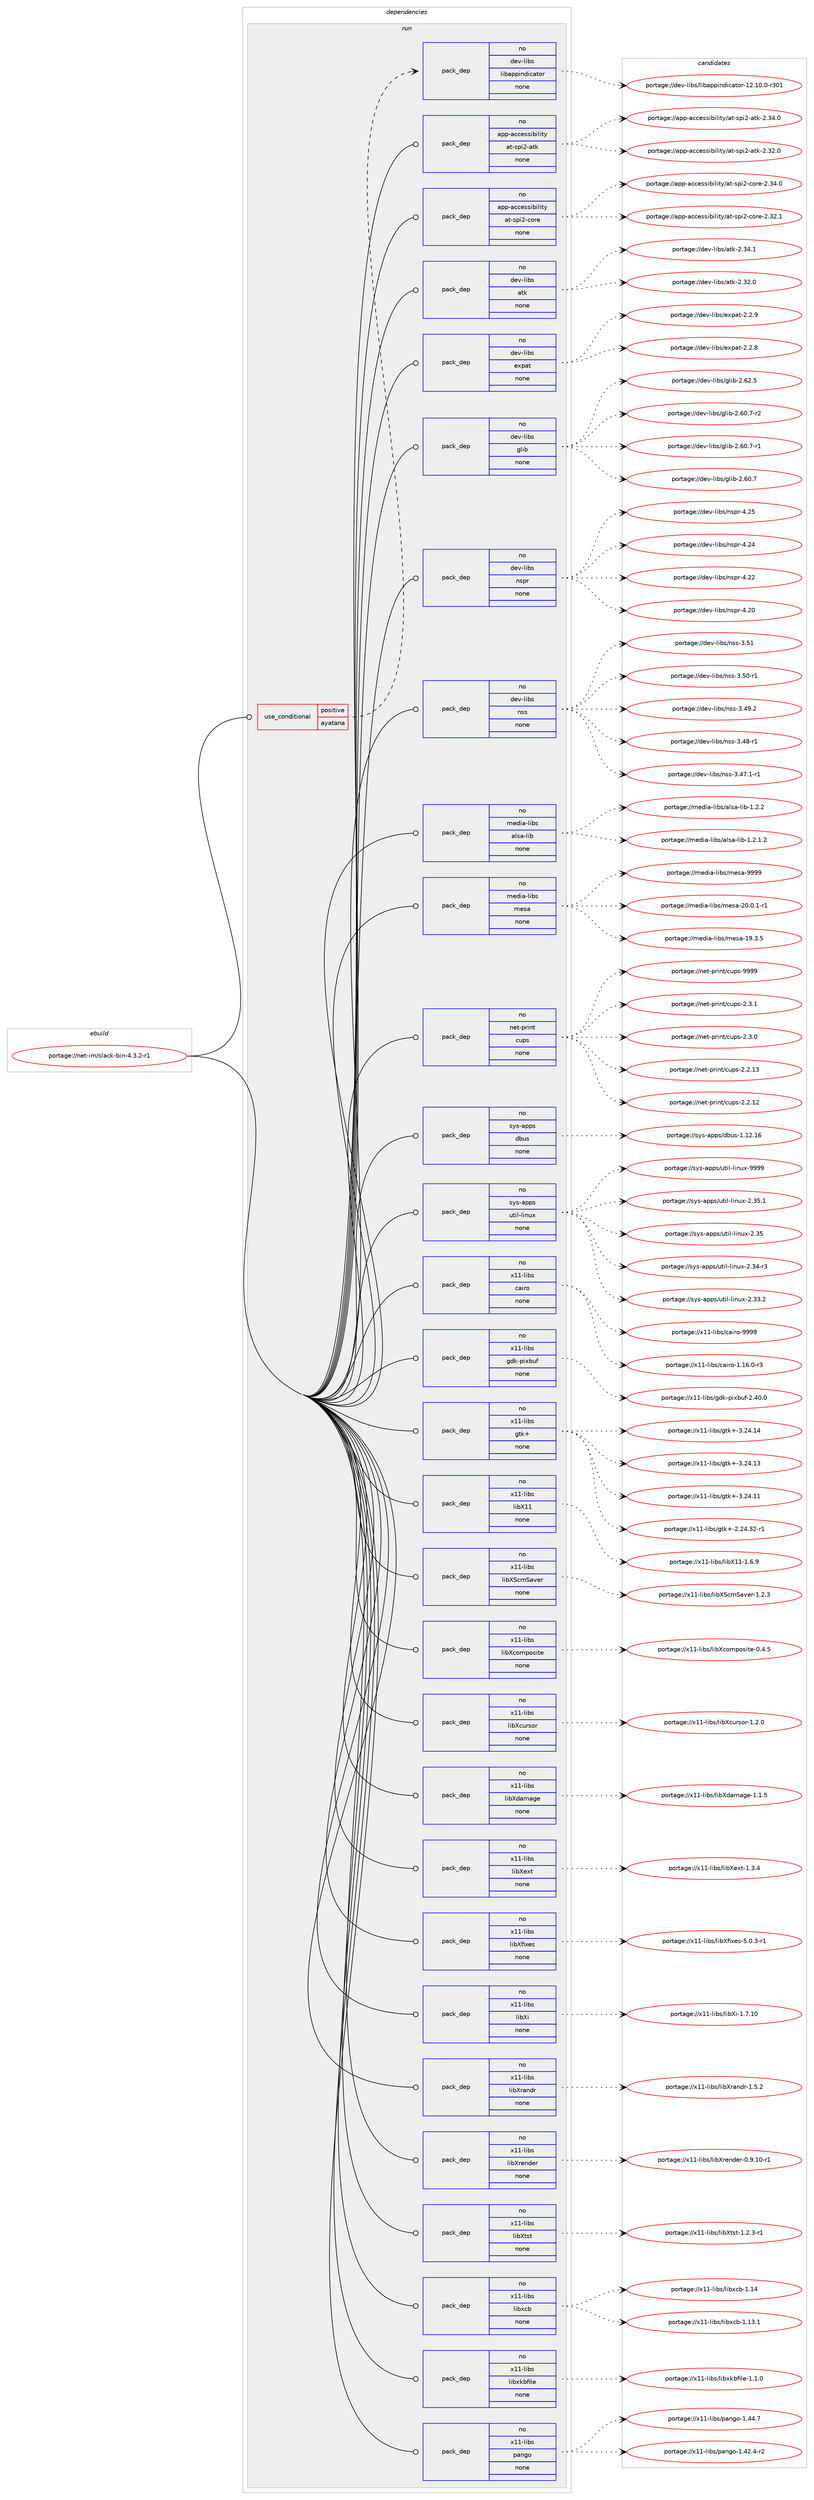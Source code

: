 digraph prolog {

# *************
# Graph options
# *************

newrank=true;
concentrate=true;
compound=true;
graph [rankdir=LR,fontname=Helvetica,fontsize=10,ranksep=1.5];#, ranksep=2.5, nodesep=0.2];
edge  [arrowhead=vee];
node  [fontname=Helvetica,fontsize=10];

# **********
# The ebuild
# **********

subgraph cluster_leftcol {
color=gray;
rank=same;
label=<<i>ebuild</i>>;
id [label="portage://net-im/slack-bin-4.3.2-r1", color=red, width=4, href="../net-im/slack-bin-4.3.2-r1.svg"];
}

# ****************
# The dependencies
# ****************

subgraph cluster_midcol {
color=gray;
label=<<i>dependencies</i>>;
subgraph cluster_compile {
fillcolor="#eeeeee";
style=filled;
label=<<i>compile</i>>;
}
subgraph cluster_compileandrun {
fillcolor="#eeeeee";
style=filled;
label=<<i>compile and run</i>>;
}
subgraph cluster_run {
fillcolor="#eeeeee";
style=filled;
label=<<i>run</i>>;
subgraph cond12118 {
dependency60491 [label=<<TABLE BORDER="0" CELLBORDER="1" CELLSPACING="0" CELLPADDING="4"><TR><TD ROWSPAN="3" CELLPADDING="10">use_conditional</TD></TR><TR><TD>positive</TD></TR><TR><TD>ayatana</TD></TR></TABLE>>, shape=none, color=red];
subgraph pack47191 {
dependency60492 [label=<<TABLE BORDER="0" CELLBORDER="1" CELLSPACING="0" CELLPADDING="4" WIDTH="220"><TR><TD ROWSPAN="6" CELLPADDING="30">pack_dep</TD></TR><TR><TD WIDTH="110">no</TD></TR><TR><TD>dev-libs</TD></TR><TR><TD>libappindicator</TD></TR><TR><TD>none</TD></TR><TR><TD></TD></TR></TABLE>>, shape=none, color=blue];
}
dependency60491:e -> dependency60492:w [weight=20,style="dashed",arrowhead="vee"];
}
id:e -> dependency60491:w [weight=20,style="solid",arrowhead="odot"];
subgraph pack47192 {
dependency60493 [label=<<TABLE BORDER="0" CELLBORDER="1" CELLSPACING="0" CELLPADDING="4" WIDTH="220"><TR><TD ROWSPAN="6" CELLPADDING="30">pack_dep</TD></TR><TR><TD WIDTH="110">no</TD></TR><TR><TD>app-accessibility</TD></TR><TR><TD>at-spi2-atk</TD></TR><TR><TD>none</TD></TR><TR><TD></TD></TR></TABLE>>, shape=none, color=blue];
}
id:e -> dependency60493:w [weight=20,style="solid",arrowhead="odot"];
subgraph pack47193 {
dependency60494 [label=<<TABLE BORDER="0" CELLBORDER="1" CELLSPACING="0" CELLPADDING="4" WIDTH="220"><TR><TD ROWSPAN="6" CELLPADDING="30">pack_dep</TD></TR><TR><TD WIDTH="110">no</TD></TR><TR><TD>app-accessibility</TD></TR><TR><TD>at-spi2-core</TD></TR><TR><TD>none</TD></TR><TR><TD></TD></TR></TABLE>>, shape=none, color=blue];
}
id:e -> dependency60494:w [weight=20,style="solid",arrowhead="odot"];
subgraph pack47194 {
dependency60495 [label=<<TABLE BORDER="0" CELLBORDER="1" CELLSPACING="0" CELLPADDING="4" WIDTH="220"><TR><TD ROWSPAN="6" CELLPADDING="30">pack_dep</TD></TR><TR><TD WIDTH="110">no</TD></TR><TR><TD>dev-libs</TD></TR><TR><TD>atk</TD></TR><TR><TD>none</TD></TR><TR><TD></TD></TR></TABLE>>, shape=none, color=blue];
}
id:e -> dependency60495:w [weight=20,style="solid",arrowhead="odot"];
subgraph pack47195 {
dependency60496 [label=<<TABLE BORDER="0" CELLBORDER="1" CELLSPACING="0" CELLPADDING="4" WIDTH="220"><TR><TD ROWSPAN="6" CELLPADDING="30">pack_dep</TD></TR><TR><TD WIDTH="110">no</TD></TR><TR><TD>dev-libs</TD></TR><TR><TD>expat</TD></TR><TR><TD>none</TD></TR><TR><TD></TD></TR></TABLE>>, shape=none, color=blue];
}
id:e -> dependency60496:w [weight=20,style="solid",arrowhead="odot"];
subgraph pack47196 {
dependency60497 [label=<<TABLE BORDER="0" CELLBORDER="1" CELLSPACING="0" CELLPADDING="4" WIDTH="220"><TR><TD ROWSPAN="6" CELLPADDING="30">pack_dep</TD></TR><TR><TD WIDTH="110">no</TD></TR><TR><TD>dev-libs</TD></TR><TR><TD>glib</TD></TR><TR><TD>none</TD></TR><TR><TD></TD></TR></TABLE>>, shape=none, color=blue];
}
id:e -> dependency60497:w [weight=20,style="solid",arrowhead="odot"];
subgraph pack47197 {
dependency60498 [label=<<TABLE BORDER="0" CELLBORDER="1" CELLSPACING="0" CELLPADDING="4" WIDTH="220"><TR><TD ROWSPAN="6" CELLPADDING="30">pack_dep</TD></TR><TR><TD WIDTH="110">no</TD></TR><TR><TD>dev-libs</TD></TR><TR><TD>nspr</TD></TR><TR><TD>none</TD></TR><TR><TD></TD></TR></TABLE>>, shape=none, color=blue];
}
id:e -> dependency60498:w [weight=20,style="solid",arrowhead="odot"];
subgraph pack47198 {
dependency60499 [label=<<TABLE BORDER="0" CELLBORDER="1" CELLSPACING="0" CELLPADDING="4" WIDTH="220"><TR><TD ROWSPAN="6" CELLPADDING="30">pack_dep</TD></TR><TR><TD WIDTH="110">no</TD></TR><TR><TD>dev-libs</TD></TR><TR><TD>nss</TD></TR><TR><TD>none</TD></TR><TR><TD></TD></TR></TABLE>>, shape=none, color=blue];
}
id:e -> dependency60499:w [weight=20,style="solid",arrowhead="odot"];
subgraph pack47199 {
dependency60500 [label=<<TABLE BORDER="0" CELLBORDER="1" CELLSPACING="0" CELLPADDING="4" WIDTH="220"><TR><TD ROWSPAN="6" CELLPADDING="30">pack_dep</TD></TR><TR><TD WIDTH="110">no</TD></TR><TR><TD>media-libs</TD></TR><TR><TD>alsa-lib</TD></TR><TR><TD>none</TD></TR><TR><TD></TD></TR></TABLE>>, shape=none, color=blue];
}
id:e -> dependency60500:w [weight=20,style="solid",arrowhead="odot"];
subgraph pack47200 {
dependency60501 [label=<<TABLE BORDER="0" CELLBORDER="1" CELLSPACING="0" CELLPADDING="4" WIDTH="220"><TR><TD ROWSPAN="6" CELLPADDING="30">pack_dep</TD></TR><TR><TD WIDTH="110">no</TD></TR><TR><TD>media-libs</TD></TR><TR><TD>mesa</TD></TR><TR><TD>none</TD></TR><TR><TD></TD></TR></TABLE>>, shape=none, color=blue];
}
id:e -> dependency60501:w [weight=20,style="solid",arrowhead="odot"];
subgraph pack47201 {
dependency60502 [label=<<TABLE BORDER="0" CELLBORDER="1" CELLSPACING="0" CELLPADDING="4" WIDTH="220"><TR><TD ROWSPAN="6" CELLPADDING="30">pack_dep</TD></TR><TR><TD WIDTH="110">no</TD></TR><TR><TD>net-print</TD></TR><TR><TD>cups</TD></TR><TR><TD>none</TD></TR><TR><TD></TD></TR></TABLE>>, shape=none, color=blue];
}
id:e -> dependency60502:w [weight=20,style="solid",arrowhead="odot"];
subgraph pack47202 {
dependency60503 [label=<<TABLE BORDER="0" CELLBORDER="1" CELLSPACING="0" CELLPADDING="4" WIDTH="220"><TR><TD ROWSPAN="6" CELLPADDING="30">pack_dep</TD></TR><TR><TD WIDTH="110">no</TD></TR><TR><TD>sys-apps</TD></TR><TR><TD>dbus</TD></TR><TR><TD>none</TD></TR><TR><TD></TD></TR></TABLE>>, shape=none, color=blue];
}
id:e -> dependency60503:w [weight=20,style="solid",arrowhead="odot"];
subgraph pack47203 {
dependency60504 [label=<<TABLE BORDER="0" CELLBORDER="1" CELLSPACING="0" CELLPADDING="4" WIDTH="220"><TR><TD ROWSPAN="6" CELLPADDING="30">pack_dep</TD></TR><TR><TD WIDTH="110">no</TD></TR><TR><TD>sys-apps</TD></TR><TR><TD>util-linux</TD></TR><TR><TD>none</TD></TR><TR><TD></TD></TR></TABLE>>, shape=none, color=blue];
}
id:e -> dependency60504:w [weight=20,style="solid",arrowhead="odot"];
subgraph pack47204 {
dependency60505 [label=<<TABLE BORDER="0" CELLBORDER="1" CELLSPACING="0" CELLPADDING="4" WIDTH="220"><TR><TD ROWSPAN="6" CELLPADDING="30">pack_dep</TD></TR><TR><TD WIDTH="110">no</TD></TR><TR><TD>x11-libs</TD></TR><TR><TD>cairo</TD></TR><TR><TD>none</TD></TR><TR><TD></TD></TR></TABLE>>, shape=none, color=blue];
}
id:e -> dependency60505:w [weight=20,style="solid",arrowhead="odot"];
subgraph pack47205 {
dependency60506 [label=<<TABLE BORDER="0" CELLBORDER="1" CELLSPACING="0" CELLPADDING="4" WIDTH="220"><TR><TD ROWSPAN="6" CELLPADDING="30">pack_dep</TD></TR><TR><TD WIDTH="110">no</TD></TR><TR><TD>x11-libs</TD></TR><TR><TD>gdk-pixbuf</TD></TR><TR><TD>none</TD></TR><TR><TD></TD></TR></TABLE>>, shape=none, color=blue];
}
id:e -> dependency60506:w [weight=20,style="solid",arrowhead="odot"];
subgraph pack47206 {
dependency60507 [label=<<TABLE BORDER="0" CELLBORDER="1" CELLSPACING="0" CELLPADDING="4" WIDTH="220"><TR><TD ROWSPAN="6" CELLPADDING="30">pack_dep</TD></TR><TR><TD WIDTH="110">no</TD></TR><TR><TD>x11-libs</TD></TR><TR><TD>gtk+</TD></TR><TR><TD>none</TD></TR><TR><TD></TD></TR></TABLE>>, shape=none, color=blue];
}
id:e -> dependency60507:w [weight=20,style="solid",arrowhead="odot"];
subgraph pack47207 {
dependency60508 [label=<<TABLE BORDER="0" CELLBORDER="1" CELLSPACING="0" CELLPADDING="4" WIDTH="220"><TR><TD ROWSPAN="6" CELLPADDING="30">pack_dep</TD></TR><TR><TD WIDTH="110">no</TD></TR><TR><TD>x11-libs</TD></TR><TR><TD>libX11</TD></TR><TR><TD>none</TD></TR><TR><TD></TD></TR></TABLE>>, shape=none, color=blue];
}
id:e -> dependency60508:w [weight=20,style="solid",arrowhead="odot"];
subgraph pack47208 {
dependency60509 [label=<<TABLE BORDER="0" CELLBORDER="1" CELLSPACING="0" CELLPADDING="4" WIDTH="220"><TR><TD ROWSPAN="6" CELLPADDING="30">pack_dep</TD></TR><TR><TD WIDTH="110">no</TD></TR><TR><TD>x11-libs</TD></TR><TR><TD>libXScrnSaver</TD></TR><TR><TD>none</TD></TR><TR><TD></TD></TR></TABLE>>, shape=none, color=blue];
}
id:e -> dependency60509:w [weight=20,style="solid",arrowhead="odot"];
subgraph pack47209 {
dependency60510 [label=<<TABLE BORDER="0" CELLBORDER="1" CELLSPACING="0" CELLPADDING="4" WIDTH="220"><TR><TD ROWSPAN="6" CELLPADDING="30">pack_dep</TD></TR><TR><TD WIDTH="110">no</TD></TR><TR><TD>x11-libs</TD></TR><TR><TD>libXcomposite</TD></TR><TR><TD>none</TD></TR><TR><TD></TD></TR></TABLE>>, shape=none, color=blue];
}
id:e -> dependency60510:w [weight=20,style="solid",arrowhead="odot"];
subgraph pack47210 {
dependency60511 [label=<<TABLE BORDER="0" CELLBORDER="1" CELLSPACING="0" CELLPADDING="4" WIDTH="220"><TR><TD ROWSPAN="6" CELLPADDING="30">pack_dep</TD></TR><TR><TD WIDTH="110">no</TD></TR><TR><TD>x11-libs</TD></TR><TR><TD>libXcursor</TD></TR><TR><TD>none</TD></TR><TR><TD></TD></TR></TABLE>>, shape=none, color=blue];
}
id:e -> dependency60511:w [weight=20,style="solid",arrowhead="odot"];
subgraph pack47211 {
dependency60512 [label=<<TABLE BORDER="0" CELLBORDER="1" CELLSPACING="0" CELLPADDING="4" WIDTH="220"><TR><TD ROWSPAN="6" CELLPADDING="30">pack_dep</TD></TR><TR><TD WIDTH="110">no</TD></TR><TR><TD>x11-libs</TD></TR><TR><TD>libXdamage</TD></TR><TR><TD>none</TD></TR><TR><TD></TD></TR></TABLE>>, shape=none, color=blue];
}
id:e -> dependency60512:w [weight=20,style="solid",arrowhead="odot"];
subgraph pack47212 {
dependency60513 [label=<<TABLE BORDER="0" CELLBORDER="1" CELLSPACING="0" CELLPADDING="4" WIDTH="220"><TR><TD ROWSPAN="6" CELLPADDING="30">pack_dep</TD></TR><TR><TD WIDTH="110">no</TD></TR><TR><TD>x11-libs</TD></TR><TR><TD>libXext</TD></TR><TR><TD>none</TD></TR><TR><TD></TD></TR></TABLE>>, shape=none, color=blue];
}
id:e -> dependency60513:w [weight=20,style="solid",arrowhead="odot"];
subgraph pack47213 {
dependency60514 [label=<<TABLE BORDER="0" CELLBORDER="1" CELLSPACING="0" CELLPADDING="4" WIDTH="220"><TR><TD ROWSPAN="6" CELLPADDING="30">pack_dep</TD></TR><TR><TD WIDTH="110">no</TD></TR><TR><TD>x11-libs</TD></TR><TR><TD>libXfixes</TD></TR><TR><TD>none</TD></TR><TR><TD></TD></TR></TABLE>>, shape=none, color=blue];
}
id:e -> dependency60514:w [weight=20,style="solid",arrowhead="odot"];
subgraph pack47214 {
dependency60515 [label=<<TABLE BORDER="0" CELLBORDER="1" CELLSPACING="0" CELLPADDING="4" WIDTH="220"><TR><TD ROWSPAN="6" CELLPADDING="30">pack_dep</TD></TR><TR><TD WIDTH="110">no</TD></TR><TR><TD>x11-libs</TD></TR><TR><TD>libXi</TD></TR><TR><TD>none</TD></TR><TR><TD></TD></TR></TABLE>>, shape=none, color=blue];
}
id:e -> dependency60515:w [weight=20,style="solid",arrowhead="odot"];
subgraph pack47215 {
dependency60516 [label=<<TABLE BORDER="0" CELLBORDER="1" CELLSPACING="0" CELLPADDING="4" WIDTH="220"><TR><TD ROWSPAN="6" CELLPADDING="30">pack_dep</TD></TR><TR><TD WIDTH="110">no</TD></TR><TR><TD>x11-libs</TD></TR><TR><TD>libXrandr</TD></TR><TR><TD>none</TD></TR><TR><TD></TD></TR></TABLE>>, shape=none, color=blue];
}
id:e -> dependency60516:w [weight=20,style="solid",arrowhead="odot"];
subgraph pack47216 {
dependency60517 [label=<<TABLE BORDER="0" CELLBORDER="1" CELLSPACING="0" CELLPADDING="4" WIDTH="220"><TR><TD ROWSPAN="6" CELLPADDING="30">pack_dep</TD></TR><TR><TD WIDTH="110">no</TD></TR><TR><TD>x11-libs</TD></TR><TR><TD>libXrender</TD></TR><TR><TD>none</TD></TR><TR><TD></TD></TR></TABLE>>, shape=none, color=blue];
}
id:e -> dependency60517:w [weight=20,style="solid",arrowhead="odot"];
subgraph pack47217 {
dependency60518 [label=<<TABLE BORDER="0" CELLBORDER="1" CELLSPACING="0" CELLPADDING="4" WIDTH="220"><TR><TD ROWSPAN="6" CELLPADDING="30">pack_dep</TD></TR><TR><TD WIDTH="110">no</TD></TR><TR><TD>x11-libs</TD></TR><TR><TD>libXtst</TD></TR><TR><TD>none</TD></TR><TR><TD></TD></TR></TABLE>>, shape=none, color=blue];
}
id:e -> dependency60518:w [weight=20,style="solid",arrowhead="odot"];
subgraph pack47218 {
dependency60519 [label=<<TABLE BORDER="0" CELLBORDER="1" CELLSPACING="0" CELLPADDING="4" WIDTH="220"><TR><TD ROWSPAN="6" CELLPADDING="30">pack_dep</TD></TR><TR><TD WIDTH="110">no</TD></TR><TR><TD>x11-libs</TD></TR><TR><TD>libxcb</TD></TR><TR><TD>none</TD></TR><TR><TD></TD></TR></TABLE>>, shape=none, color=blue];
}
id:e -> dependency60519:w [weight=20,style="solid",arrowhead="odot"];
subgraph pack47219 {
dependency60520 [label=<<TABLE BORDER="0" CELLBORDER="1" CELLSPACING="0" CELLPADDING="4" WIDTH="220"><TR><TD ROWSPAN="6" CELLPADDING="30">pack_dep</TD></TR><TR><TD WIDTH="110">no</TD></TR><TR><TD>x11-libs</TD></TR><TR><TD>libxkbfile</TD></TR><TR><TD>none</TD></TR><TR><TD></TD></TR></TABLE>>, shape=none, color=blue];
}
id:e -> dependency60520:w [weight=20,style="solid",arrowhead="odot"];
subgraph pack47220 {
dependency60521 [label=<<TABLE BORDER="0" CELLBORDER="1" CELLSPACING="0" CELLPADDING="4" WIDTH="220"><TR><TD ROWSPAN="6" CELLPADDING="30">pack_dep</TD></TR><TR><TD WIDTH="110">no</TD></TR><TR><TD>x11-libs</TD></TR><TR><TD>pango</TD></TR><TR><TD>none</TD></TR><TR><TD></TD></TR></TABLE>>, shape=none, color=blue];
}
id:e -> dependency60521:w [weight=20,style="solid",arrowhead="odot"];
}
}

# **************
# The candidates
# **************

subgraph cluster_choices {
rank=same;
color=gray;
label=<<i>candidates</i>>;

subgraph choice47191 {
color=black;
nodesep=1;
choice10010111845108105981154710810598971121121051101001059997116111114454950464948464845114514849 [label="portage://dev-libs/libappindicator-12.10.0-r301", color=red, width=4,href="../dev-libs/libappindicator-12.10.0-r301.svg"];
dependency60492:e -> choice10010111845108105981154710810598971121121051101001059997116111114454950464948464845114514849:w [style=dotted,weight="100"];
}
subgraph choice47192 {
color=black;
nodesep=1;
choice97112112459799991011151151059810510810511612147971164511511210550459711610745504651524648 [label="portage://app-accessibility/at-spi2-atk-2.34.0", color=red, width=4,href="../app-accessibility/at-spi2-atk-2.34.0.svg"];
choice97112112459799991011151151059810510810511612147971164511511210550459711610745504651504648 [label="portage://app-accessibility/at-spi2-atk-2.32.0", color=red, width=4,href="../app-accessibility/at-spi2-atk-2.32.0.svg"];
dependency60493:e -> choice97112112459799991011151151059810510810511612147971164511511210550459711610745504651524648:w [style=dotted,weight="100"];
dependency60493:e -> choice97112112459799991011151151059810510810511612147971164511511210550459711610745504651504648:w [style=dotted,weight="100"];
}
subgraph choice47193 {
color=black;
nodesep=1;
choice97112112459799991011151151059810510810511612147971164511511210550459911111410145504651524648 [label="portage://app-accessibility/at-spi2-core-2.34.0", color=red, width=4,href="../app-accessibility/at-spi2-core-2.34.0.svg"];
choice97112112459799991011151151059810510810511612147971164511511210550459911111410145504651504649 [label="portage://app-accessibility/at-spi2-core-2.32.1", color=red, width=4,href="../app-accessibility/at-spi2-core-2.32.1.svg"];
dependency60494:e -> choice97112112459799991011151151059810510810511612147971164511511210550459911111410145504651524648:w [style=dotted,weight="100"];
dependency60494:e -> choice97112112459799991011151151059810510810511612147971164511511210550459911111410145504651504649:w [style=dotted,weight="100"];
}
subgraph choice47194 {
color=black;
nodesep=1;
choice1001011184510810598115479711610745504651524649 [label="portage://dev-libs/atk-2.34.1", color=red, width=4,href="../dev-libs/atk-2.34.1.svg"];
choice1001011184510810598115479711610745504651504648 [label="portage://dev-libs/atk-2.32.0", color=red, width=4,href="../dev-libs/atk-2.32.0.svg"];
dependency60495:e -> choice1001011184510810598115479711610745504651524649:w [style=dotted,weight="100"];
dependency60495:e -> choice1001011184510810598115479711610745504651504648:w [style=dotted,weight="100"];
}
subgraph choice47195 {
color=black;
nodesep=1;
choice10010111845108105981154710112011297116455046504657 [label="portage://dev-libs/expat-2.2.9", color=red, width=4,href="../dev-libs/expat-2.2.9.svg"];
choice10010111845108105981154710112011297116455046504656 [label="portage://dev-libs/expat-2.2.8", color=red, width=4,href="../dev-libs/expat-2.2.8.svg"];
dependency60496:e -> choice10010111845108105981154710112011297116455046504657:w [style=dotted,weight="100"];
dependency60496:e -> choice10010111845108105981154710112011297116455046504656:w [style=dotted,weight="100"];
}
subgraph choice47196 {
color=black;
nodesep=1;
choice1001011184510810598115471031081059845504654504653 [label="portage://dev-libs/glib-2.62.5", color=red, width=4,href="../dev-libs/glib-2.62.5.svg"];
choice10010111845108105981154710310810598455046544846554511450 [label="portage://dev-libs/glib-2.60.7-r2", color=red, width=4,href="../dev-libs/glib-2.60.7-r2.svg"];
choice10010111845108105981154710310810598455046544846554511449 [label="portage://dev-libs/glib-2.60.7-r1", color=red, width=4,href="../dev-libs/glib-2.60.7-r1.svg"];
choice1001011184510810598115471031081059845504654484655 [label="portage://dev-libs/glib-2.60.7", color=red, width=4,href="../dev-libs/glib-2.60.7.svg"];
dependency60497:e -> choice1001011184510810598115471031081059845504654504653:w [style=dotted,weight="100"];
dependency60497:e -> choice10010111845108105981154710310810598455046544846554511450:w [style=dotted,weight="100"];
dependency60497:e -> choice10010111845108105981154710310810598455046544846554511449:w [style=dotted,weight="100"];
dependency60497:e -> choice1001011184510810598115471031081059845504654484655:w [style=dotted,weight="100"];
}
subgraph choice47197 {
color=black;
nodesep=1;
choice1001011184510810598115471101151121144552465053 [label="portage://dev-libs/nspr-4.25", color=red, width=4,href="../dev-libs/nspr-4.25.svg"];
choice1001011184510810598115471101151121144552465052 [label="portage://dev-libs/nspr-4.24", color=red, width=4,href="../dev-libs/nspr-4.24.svg"];
choice1001011184510810598115471101151121144552465050 [label="portage://dev-libs/nspr-4.22", color=red, width=4,href="../dev-libs/nspr-4.22.svg"];
choice1001011184510810598115471101151121144552465048 [label="portage://dev-libs/nspr-4.20", color=red, width=4,href="../dev-libs/nspr-4.20.svg"];
dependency60498:e -> choice1001011184510810598115471101151121144552465053:w [style=dotted,weight="100"];
dependency60498:e -> choice1001011184510810598115471101151121144552465052:w [style=dotted,weight="100"];
dependency60498:e -> choice1001011184510810598115471101151121144552465050:w [style=dotted,weight="100"];
dependency60498:e -> choice1001011184510810598115471101151121144552465048:w [style=dotted,weight="100"];
}
subgraph choice47198 {
color=black;
nodesep=1;
choice1001011184510810598115471101151154551465349 [label="portage://dev-libs/nss-3.51", color=red, width=4,href="../dev-libs/nss-3.51.svg"];
choice10010111845108105981154711011511545514653484511449 [label="portage://dev-libs/nss-3.50-r1", color=red, width=4,href="../dev-libs/nss-3.50-r1.svg"];
choice10010111845108105981154711011511545514652574650 [label="portage://dev-libs/nss-3.49.2", color=red, width=4,href="../dev-libs/nss-3.49.2.svg"];
choice10010111845108105981154711011511545514652564511449 [label="portage://dev-libs/nss-3.48-r1", color=red, width=4,href="../dev-libs/nss-3.48-r1.svg"];
choice100101118451081059811547110115115455146525546494511449 [label="portage://dev-libs/nss-3.47.1-r1", color=red, width=4,href="../dev-libs/nss-3.47.1-r1.svg"];
dependency60499:e -> choice1001011184510810598115471101151154551465349:w [style=dotted,weight="100"];
dependency60499:e -> choice10010111845108105981154711011511545514653484511449:w [style=dotted,weight="100"];
dependency60499:e -> choice10010111845108105981154711011511545514652574650:w [style=dotted,weight="100"];
dependency60499:e -> choice10010111845108105981154711011511545514652564511449:w [style=dotted,weight="100"];
dependency60499:e -> choice100101118451081059811547110115115455146525546494511449:w [style=dotted,weight="100"];
}
subgraph choice47199 {
color=black;
nodesep=1;
choice1091011001059745108105981154797108115974510810598454946504650 [label="portage://media-libs/alsa-lib-1.2.2", color=red, width=4,href="../media-libs/alsa-lib-1.2.2.svg"];
choice10910110010597451081059811547971081159745108105984549465046494650 [label="portage://media-libs/alsa-lib-1.2.1.2", color=red, width=4,href="../media-libs/alsa-lib-1.2.1.2.svg"];
dependency60500:e -> choice1091011001059745108105981154797108115974510810598454946504650:w [style=dotted,weight="100"];
dependency60500:e -> choice10910110010597451081059811547971081159745108105984549465046494650:w [style=dotted,weight="100"];
}
subgraph choice47200 {
color=black;
nodesep=1;
choice10910110010597451081059811547109101115974557575757 [label="portage://media-libs/mesa-9999", color=red, width=4,href="../media-libs/mesa-9999.svg"];
choice1091011001059745108105981154710910111597455048464846494511449 [label="portage://media-libs/mesa-20.0.1-r1", color=red, width=4,href="../media-libs/mesa-20.0.1-r1.svg"];
choice109101100105974510810598115471091011159745495746514653 [label="portage://media-libs/mesa-19.3.5", color=red, width=4,href="../media-libs/mesa-19.3.5.svg"];
dependency60501:e -> choice10910110010597451081059811547109101115974557575757:w [style=dotted,weight="100"];
dependency60501:e -> choice1091011001059745108105981154710910111597455048464846494511449:w [style=dotted,weight="100"];
dependency60501:e -> choice109101100105974510810598115471091011159745495746514653:w [style=dotted,weight="100"];
}
subgraph choice47201 {
color=black;
nodesep=1;
choice1101011164511211410511011647991171121154557575757 [label="portage://net-print/cups-9999", color=red, width=4,href="../net-print/cups-9999.svg"];
choice110101116451121141051101164799117112115455046514649 [label="portage://net-print/cups-2.3.1", color=red, width=4,href="../net-print/cups-2.3.1.svg"];
choice110101116451121141051101164799117112115455046514648 [label="portage://net-print/cups-2.3.0", color=red, width=4,href="../net-print/cups-2.3.0.svg"];
choice11010111645112114105110116479911711211545504650464951 [label="portage://net-print/cups-2.2.13", color=red, width=4,href="../net-print/cups-2.2.13.svg"];
choice11010111645112114105110116479911711211545504650464950 [label="portage://net-print/cups-2.2.12", color=red, width=4,href="../net-print/cups-2.2.12.svg"];
dependency60502:e -> choice1101011164511211410511011647991171121154557575757:w [style=dotted,weight="100"];
dependency60502:e -> choice110101116451121141051101164799117112115455046514649:w [style=dotted,weight="100"];
dependency60502:e -> choice110101116451121141051101164799117112115455046514648:w [style=dotted,weight="100"];
dependency60502:e -> choice11010111645112114105110116479911711211545504650464951:w [style=dotted,weight="100"];
dependency60502:e -> choice11010111645112114105110116479911711211545504650464950:w [style=dotted,weight="100"];
}
subgraph choice47202 {
color=black;
nodesep=1;
choice115121115459711211211547100981171154549464950464954 [label="portage://sys-apps/dbus-1.12.16", color=red, width=4,href="../sys-apps/dbus-1.12.16.svg"];
dependency60503:e -> choice115121115459711211211547100981171154549464950464954:w [style=dotted,weight="100"];
}
subgraph choice47203 {
color=black;
nodesep=1;
choice115121115459711211211547117116105108451081051101171204557575757 [label="portage://sys-apps/util-linux-9999", color=red, width=4,href="../sys-apps/util-linux-9999.svg"];
choice1151211154597112112115471171161051084510810511011712045504651534649 [label="portage://sys-apps/util-linux-2.35.1", color=red, width=4,href="../sys-apps/util-linux-2.35.1.svg"];
choice115121115459711211211547117116105108451081051101171204550465153 [label="portage://sys-apps/util-linux-2.35", color=red, width=4,href="../sys-apps/util-linux-2.35.svg"];
choice1151211154597112112115471171161051084510810511011712045504651524511451 [label="portage://sys-apps/util-linux-2.34-r3", color=red, width=4,href="../sys-apps/util-linux-2.34-r3.svg"];
choice1151211154597112112115471171161051084510810511011712045504651514650 [label="portage://sys-apps/util-linux-2.33.2", color=red, width=4,href="../sys-apps/util-linux-2.33.2.svg"];
dependency60504:e -> choice115121115459711211211547117116105108451081051101171204557575757:w [style=dotted,weight="100"];
dependency60504:e -> choice1151211154597112112115471171161051084510810511011712045504651534649:w [style=dotted,weight="100"];
dependency60504:e -> choice115121115459711211211547117116105108451081051101171204550465153:w [style=dotted,weight="100"];
dependency60504:e -> choice1151211154597112112115471171161051084510810511011712045504651524511451:w [style=dotted,weight="100"];
dependency60504:e -> choice1151211154597112112115471171161051084510810511011712045504651514650:w [style=dotted,weight="100"];
}
subgraph choice47204 {
color=black;
nodesep=1;
choice120494945108105981154799971051141114557575757 [label="portage://x11-libs/cairo-9999", color=red, width=4,href="../x11-libs/cairo-9999.svg"];
choice12049494510810598115479997105114111454946495446484511451 [label="portage://x11-libs/cairo-1.16.0-r3", color=red, width=4,href="../x11-libs/cairo-1.16.0-r3.svg"];
dependency60505:e -> choice120494945108105981154799971051141114557575757:w [style=dotted,weight="100"];
dependency60505:e -> choice12049494510810598115479997105114111454946495446484511451:w [style=dotted,weight="100"];
}
subgraph choice47205 {
color=black;
nodesep=1;
choice1204949451081059811547103100107451121051209811710245504652484648 [label="portage://x11-libs/gdk-pixbuf-2.40.0", color=red, width=4,href="../x11-libs/gdk-pixbuf-2.40.0.svg"];
dependency60506:e -> choice1204949451081059811547103100107451121051209811710245504652484648:w [style=dotted,weight="100"];
}
subgraph choice47206 {
color=black;
nodesep=1;
choice1204949451081059811547103116107434551465052464952 [label="portage://x11-libs/gtk+-3.24.14", color=red, width=4,href="../x11-libs/gtk+-3.24.14.svg"];
choice1204949451081059811547103116107434551465052464951 [label="portage://x11-libs/gtk+-3.24.13", color=red, width=4,href="../x11-libs/gtk+-3.24.13.svg"];
choice1204949451081059811547103116107434551465052464949 [label="portage://x11-libs/gtk+-3.24.11", color=red, width=4,href="../x11-libs/gtk+-3.24.11.svg"];
choice12049494510810598115471031161074345504650524651504511449 [label="portage://x11-libs/gtk+-2.24.32-r1", color=red, width=4,href="../x11-libs/gtk+-2.24.32-r1.svg"];
dependency60507:e -> choice1204949451081059811547103116107434551465052464952:w [style=dotted,weight="100"];
dependency60507:e -> choice1204949451081059811547103116107434551465052464951:w [style=dotted,weight="100"];
dependency60507:e -> choice1204949451081059811547103116107434551465052464949:w [style=dotted,weight="100"];
dependency60507:e -> choice12049494510810598115471031161074345504650524651504511449:w [style=dotted,weight="100"];
}
subgraph choice47207 {
color=black;
nodesep=1;
choice120494945108105981154710810598884949454946544657 [label="portage://x11-libs/libX11-1.6.9", color=red, width=4,href="../x11-libs/libX11-1.6.9.svg"];
dependency60508:e -> choice120494945108105981154710810598884949454946544657:w [style=dotted,weight="100"];
}
subgraph choice47208 {
color=black;
nodesep=1;
choice1204949451081059811547108105988883991141108397118101114454946504651 [label="portage://x11-libs/libXScrnSaver-1.2.3", color=red, width=4,href="../x11-libs/libXScrnSaver-1.2.3.svg"];
dependency60509:e -> choice1204949451081059811547108105988883991141108397118101114454946504651:w [style=dotted,weight="100"];
}
subgraph choice47209 {
color=black;
nodesep=1;
choice1204949451081059811547108105988899111109112111115105116101454846524653 [label="portage://x11-libs/libXcomposite-0.4.5", color=red, width=4,href="../x11-libs/libXcomposite-0.4.5.svg"];
dependency60510:e -> choice1204949451081059811547108105988899111109112111115105116101454846524653:w [style=dotted,weight="100"];
}
subgraph choice47210 {
color=black;
nodesep=1;
choice1204949451081059811547108105988899117114115111114454946504648 [label="portage://x11-libs/libXcursor-1.2.0", color=red, width=4,href="../x11-libs/libXcursor-1.2.0.svg"];
dependency60511:e -> choice1204949451081059811547108105988899117114115111114454946504648:w [style=dotted,weight="100"];
}
subgraph choice47211 {
color=black;
nodesep=1;
choice120494945108105981154710810598881009710997103101454946494653 [label="portage://x11-libs/libXdamage-1.1.5", color=red, width=4,href="../x11-libs/libXdamage-1.1.5.svg"];
dependency60512:e -> choice120494945108105981154710810598881009710997103101454946494653:w [style=dotted,weight="100"];
}
subgraph choice47212 {
color=black;
nodesep=1;
choice12049494510810598115471081059888101120116454946514652 [label="portage://x11-libs/libXext-1.3.4", color=red, width=4,href="../x11-libs/libXext-1.3.4.svg"];
dependency60513:e -> choice12049494510810598115471081059888101120116454946514652:w [style=dotted,weight="100"];
}
subgraph choice47213 {
color=black;
nodesep=1;
choice120494945108105981154710810598881021051201011154553464846514511449 [label="portage://x11-libs/libXfixes-5.0.3-r1", color=red, width=4,href="../x11-libs/libXfixes-5.0.3-r1.svg"];
dependency60514:e -> choice120494945108105981154710810598881021051201011154553464846514511449:w [style=dotted,weight="100"];
}
subgraph choice47214 {
color=black;
nodesep=1;
choice1204949451081059811547108105988810545494655464948 [label="portage://x11-libs/libXi-1.7.10", color=red, width=4,href="../x11-libs/libXi-1.7.10.svg"];
dependency60515:e -> choice1204949451081059811547108105988810545494655464948:w [style=dotted,weight="100"];
}
subgraph choice47215 {
color=black;
nodesep=1;
choice1204949451081059811547108105988811497110100114454946534650 [label="portage://x11-libs/libXrandr-1.5.2", color=red, width=4,href="../x11-libs/libXrandr-1.5.2.svg"];
dependency60516:e -> choice1204949451081059811547108105988811497110100114454946534650:w [style=dotted,weight="100"];
}
subgraph choice47216 {
color=black;
nodesep=1;
choice12049494510810598115471081059888114101110100101114454846574649484511449 [label="portage://x11-libs/libXrender-0.9.10-r1", color=red, width=4,href="../x11-libs/libXrender-0.9.10-r1.svg"];
dependency60517:e -> choice12049494510810598115471081059888114101110100101114454846574649484511449:w [style=dotted,weight="100"];
}
subgraph choice47217 {
color=black;
nodesep=1;
choice120494945108105981154710810598881161151164549465046514511449 [label="portage://x11-libs/libXtst-1.2.3-r1", color=red, width=4,href="../x11-libs/libXtst-1.2.3-r1.svg"];
dependency60518:e -> choice120494945108105981154710810598881161151164549465046514511449:w [style=dotted,weight="100"];
}
subgraph choice47218 {
color=black;
nodesep=1;
choice12049494510810598115471081059812099984549464952 [label="portage://x11-libs/libxcb-1.14", color=red, width=4,href="../x11-libs/libxcb-1.14.svg"];
choice120494945108105981154710810598120999845494649514649 [label="portage://x11-libs/libxcb-1.13.1", color=red, width=4,href="../x11-libs/libxcb-1.13.1.svg"];
dependency60519:e -> choice12049494510810598115471081059812099984549464952:w [style=dotted,weight="100"];
dependency60519:e -> choice120494945108105981154710810598120999845494649514649:w [style=dotted,weight="100"];
}
subgraph choice47219 {
color=black;
nodesep=1;
choice12049494510810598115471081059812010798102105108101454946494648 [label="portage://x11-libs/libxkbfile-1.1.0", color=red, width=4,href="../x11-libs/libxkbfile-1.1.0.svg"];
dependency60520:e -> choice12049494510810598115471081059812010798102105108101454946494648:w [style=dotted,weight="100"];
}
subgraph choice47220 {
color=black;
nodesep=1;
choice12049494510810598115471129711010311145494652524655 [label="portage://x11-libs/pango-1.44.7", color=red, width=4,href="../x11-libs/pango-1.44.7.svg"];
choice120494945108105981154711297110103111454946525046524511450 [label="portage://x11-libs/pango-1.42.4-r2", color=red, width=4,href="../x11-libs/pango-1.42.4-r2.svg"];
dependency60521:e -> choice12049494510810598115471129711010311145494652524655:w [style=dotted,weight="100"];
dependency60521:e -> choice120494945108105981154711297110103111454946525046524511450:w [style=dotted,weight="100"];
}
}

}
